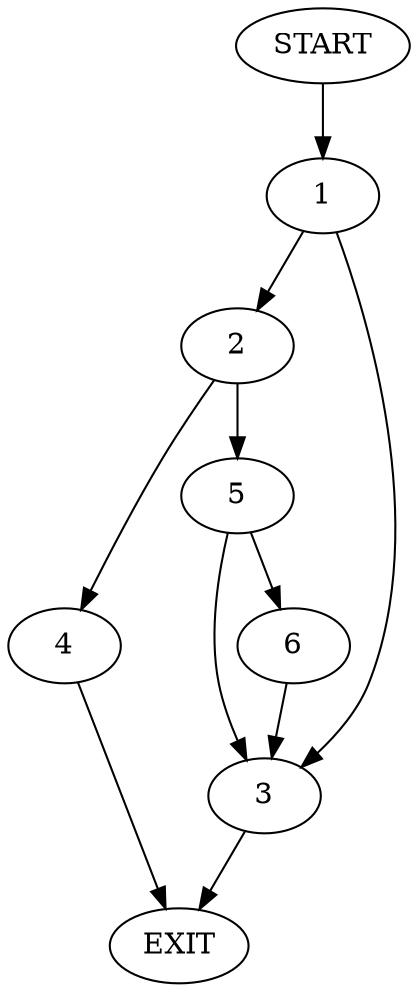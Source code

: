 digraph {
0 [label="START"]
7 [label="EXIT"]
0 -> 1
1 -> 2
1 -> 3
2 -> 4
2 -> 5
3 -> 7
5 -> 6
5 -> 3
4 -> 7
6 -> 3
}
